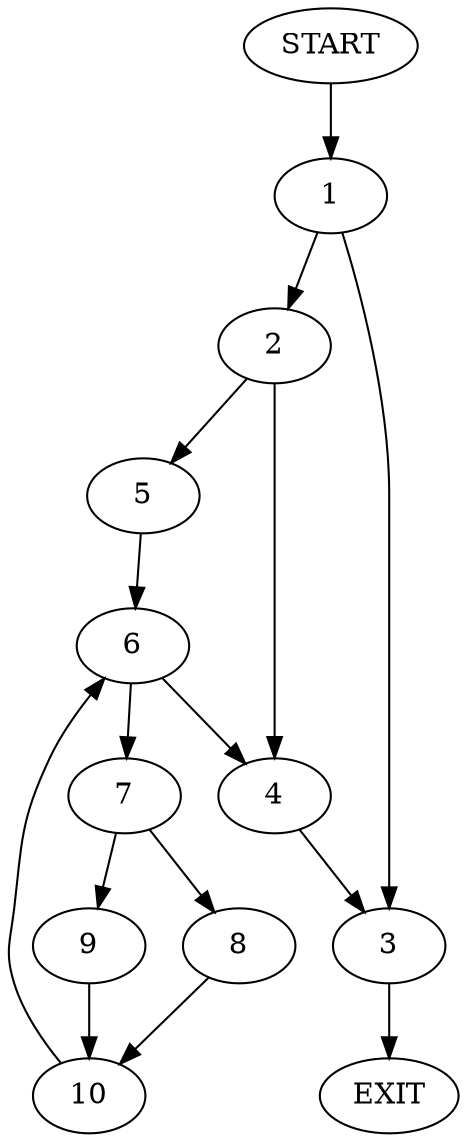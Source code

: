digraph {
0 [label="START"]
11 [label="EXIT"]
0 -> 1
1 -> 2
1 -> 3
2 -> 4
2 -> 5
3 -> 11
5 -> 6
4 -> 3
6 -> 4
6 -> 7
7 -> 8
7 -> 9
8 -> 10
9 -> 10
10 -> 6
}
